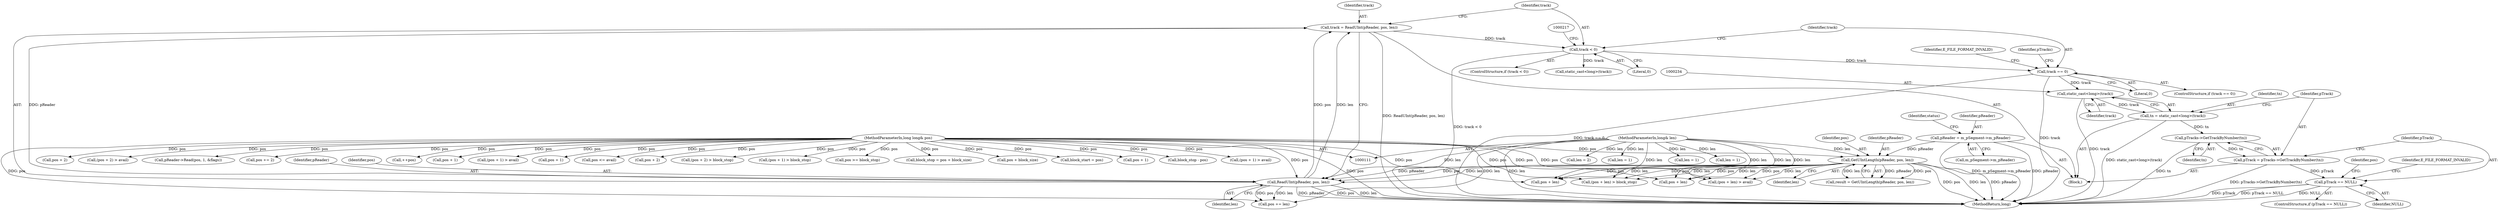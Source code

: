 digraph "1_Android_cc274e2abe8b2a6698a5c47d8aa4bb45f1f9538d_56@del" {
"1000233" [label="(Call,static_cast<long>(track))"];
"1000220" [label="(Call,track == 0)"];
"1000212" [label="(Call,track < 0)"];
"1000205" [label="(Call,track = ReadUInt(pReader, pos, len))"];
"1000207" [label="(Call,ReadUInt(pReader, pos, len))"];
"1000170" [label="(Call,GetUIntLength(pReader, pos, len))"];
"1000126" [label="(Call,pReader = m_pSegment->m_pReader)"];
"1000113" [label="(MethodParameterIn,long long& pos)"];
"1000114" [label="(MethodParameterIn,long& len)"];
"1000231" [label="(Call,tn = static_cast<long>(track))"];
"1000238" [label="(Call,pTracks->GetTrackByNumber(tn))"];
"1000236" [label="(Call,pTrack = pTracks->GetTrackByNumber(tn))"];
"1000241" [label="(Call,pTrack == NULL)"];
"1000242" [label="(Identifier,pTrack)"];
"1000208" [label="(Identifier,pReader)"];
"1000313" [label="(Call,pos <= avail)"];
"1000247" [label="(Identifier,pos)"];
"1000173" [label="(Identifier,len)"];
"1000259" [label="(Call,pos + 2)"];
"1000190" [label="(Call,pos + len)"];
"1000115" [label="(Block,)"];
"1000213" [label="(Identifier,track)"];
"1000235" [label="(Identifier,track)"];
"1000250" [label="(Call,(pos + 2) > block_stop)"];
"1000219" [label="(ControlStructure,if (track == 0))"];
"1000128" [label="(Call,m_pSegment->m_pReader)"];
"1000273" [label="(Call,(pos + 1) > block_stop)"];
"1000317" [label="(Call,pos >= block_stop)"];
"1000170" [label="(Call,GetUIntLength(pReader, pos, len))"];
"1000121" [label="(Call,block_stop = pos + block_size)"];
"1000168" [label="(Call,result = GetUIntLength(pReader, pos, len))"];
"1000162" [label="(Call,len = 1)"];
"1000172" [label="(Identifier,pos)"];
"1000123" [label="(Call,pos + block_size)"];
"1000205" [label="(Call,track = ReadUInt(pReader, pos, len))"];
"1000117" [label="(Call,block_start = pos)"];
"1000231" [label="(Call,tn = static_cast<long>(track))"];
"1000189" [label="(Call,(pos + len) > block_stop)"];
"1000214" [label="(Literal,0)"];
"1000274" [label="(Call,pos + 1)"];
"1000114" [label="(MethodParameterIn,long& len)"];
"1000340" [label="(Call,block_stop - pos)"];
"1000171" [label="(Identifier,pReader)"];
"1000245" [label="(Identifier,E_FILE_FORMAT_INVALID)"];
"1000226" [label="(Identifier,pTracks)"];
"1000209" [label="(Identifier,pos)"];
"1000156" [label="(Call,(pos + 1) > avail)"];
"1000251" [label="(Call,pos + 2)"];
"1000258" [label="(Call,(pos + 2) > avail)"];
"1000240" [label="(ControlStructure,if (pTrack == NULL))"];
"1000264" [label="(Call,len = 2)"];
"1000239" [label="(Identifier,tn)"];
"1000295" [label="(Call,pReader->Read(pos, 1, &flags))"];
"1000246" [label="(Call,pos += len)"];
"1000232" [label="(Identifier,tn)"];
"1000212" [label="(Call,track < 0)"];
"1000198" [label="(Call,pos + len)"];
"1000238" [label="(Call,pTracks->GetTrackByNumber(tn))"];
"1000236" [label="(Call,pTrack = pTracks->GetTrackByNumber(tn))"];
"1000269" [label="(Call,pos += 2)"];
"1000243" [label="(Identifier,NULL)"];
"1000237" [label="(Identifier,pTrack)"];
"1000310" [label="(Call,++pos)"];
"1000224" [label="(Identifier,E_FILE_FORMAT_INVALID)"];
"1000305" [label="(Call,len = 1)"];
"1000127" [label="(Identifier,pReader)"];
"1000197" [label="(Call,(pos + len) > avail)"];
"1000287" [label="(Call,len = 1)"];
"1000241" [label="(Call,pTrack == NULL)"];
"1000363" [label="(MethodReturn,long)"];
"1000135" [label="(Identifier,status)"];
"1000221" [label="(Identifier,track)"];
"1000206" [label="(Identifier,track)"];
"1000222" [label="(Literal,0)"];
"1000210" [label="(Identifier,len)"];
"1000126" [label="(Call,pReader = m_pSegment->m_pReader)"];
"1000282" [label="(Call,pos + 1)"];
"1000113" [label="(MethodParameterIn,long long& pos)"];
"1000281" [label="(Call,(pos + 1) > avail)"];
"1000157" [label="(Call,pos + 1)"];
"1000211" [label="(ControlStructure,if (track < 0))"];
"1000216" [label="(Call,static_cast<long>(track))"];
"1000233" [label="(Call,static_cast<long>(track))"];
"1000220" [label="(Call,track == 0)"];
"1000207" [label="(Call,ReadUInt(pReader, pos, len))"];
"1000233" -> "1000231"  [label="AST: "];
"1000233" -> "1000235"  [label="CFG: "];
"1000234" -> "1000233"  [label="AST: "];
"1000235" -> "1000233"  [label="AST: "];
"1000231" -> "1000233"  [label="CFG: "];
"1000233" -> "1000363"  [label="DDG: track"];
"1000233" -> "1000231"  [label="DDG: track"];
"1000220" -> "1000233"  [label="DDG: track"];
"1000220" -> "1000219"  [label="AST: "];
"1000220" -> "1000222"  [label="CFG: "];
"1000221" -> "1000220"  [label="AST: "];
"1000222" -> "1000220"  [label="AST: "];
"1000224" -> "1000220"  [label="CFG: "];
"1000226" -> "1000220"  [label="CFG: "];
"1000220" -> "1000363"  [label="DDG: track"];
"1000220" -> "1000363"  [label="DDG: track == 0"];
"1000212" -> "1000220"  [label="DDG: track"];
"1000212" -> "1000211"  [label="AST: "];
"1000212" -> "1000214"  [label="CFG: "];
"1000213" -> "1000212"  [label="AST: "];
"1000214" -> "1000212"  [label="AST: "];
"1000217" -> "1000212"  [label="CFG: "];
"1000221" -> "1000212"  [label="CFG: "];
"1000212" -> "1000363"  [label="DDG: track < 0"];
"1000205" -> "1000212"  [label="DDG: track"];
"1000212" -> "1000216"  [label="DDG: track"];
"1000205" -> "1000115"  [label="AST: "];
"1000205" -> "1000207"  [label="CFG: "];
"1000206" -> "1000205"  [label="AST: "];
"1000207" -> "1000205"  [label="AST: "];
"1000213" -> "1000205"  [label="CFG: "];
"1000205" -> "1000363"  [label="DDG: ReadUInt(pReader, pos, len)"];
"1000207" -> "1000205"  [label="DDG: pReader"];
"1000207" -> "1000205"  [label="DDG: pos"];
"1000207" -> "1000205"  [label="DDG: len"];
"1000207" -> "1000210"  [label="CFG: "];
"1000208" -> "1000207"  [label="AST: "];
"1000209" -> "1000207"  [label="AST: "];
"1000210" -> "1000207"  [label="AST: "];
"1000207" -> "1000363"  [label="DDG: pos"];
"1000207" -> "1000363"  [label="DDG: len"];
"1000207" -> "1000363"  [label="DDG: pReader"];
"1000170" -> "1000207"  [label="DDG: pReader"];
"1000170" -> "1000207"  [label="DDG: pos"];
"1000170" -> "1000207"  [label="DDG: len"];
"1000113" -> "1000207"  [label="DDG: pos"];
"1000114" -> "1000207"  [label="DDG: len"];
"1000207" -> "1000246"  [label="DDG: len"];
"1000207" -> "1000246"  [label="DDG: pos"];
"1000170" -> "1000168"  [label="AST: "];
"1000170" -> "1000173"  [label="CFG: "];
"1000171" -> "1000170"  [label="AST: "];
"1000172" -> "1000170"  [label="AST: "];
"1000173" -> "1000170"  [label="AST: "];
"1000168" -> "1000170"  [label="CFG: "];
"1000170" -> "1000363"  [label="DDG: pos"];
"1000170" -> "1000363"  [label="DDG: len"];
"1000170" -> "1000363"  [label="DDG: pReader"];
"1000170" -> "1000168"  [label="DDG: pReader"];
"1000170" -> "1000168"  [label="DDG: pos"];
"1000170" -> "1000168"  [label="DDG: len"];
"1000126" -> "1000170"  [label="DDG: pReader"];
"1000113" -> "1000170"  [label="DDG: pos"];
"1000114" -> "1000170"  [label="DDG: len"];
"1000170" -> "1000189"  [label="DDG: pos"];
"1000170" -> "1000189"  [label="DDG: len"];
"1000170" -> "1000190"  [label="DDG: pos"];
"1000170" -> "1000190"  [label="DDG: len"];
"1000170" -> "1000197"  [label="DDG: pos"];
"1000170" -> "1000197"  [label="DDG: len"];
"1000170" -> "1000198"  [label="DDG: pos"];
"1000170" -> "1000198"  [label="DDG: len"];
"1000126" -> "1000115"  [label="AST: "];
"1000126" -> "1000128"  [label="CFG: "];
"1000127" -> "1000126"  [label="AST: "];
"1000128" -> "1000126"  [label="AST: "];
"1000135" -> "1000126"  [label="CFG: "];
"1000126" -> "1000363"  [label="DDG: pReader"];
"1000126" -> "1000363"  [label="DDG: m_pSegment->m_pReader"];
"1000113" -> "1000111"  [label="AST: "];
"1000113" -> "1000363"  [label="DDG: pos"];
"1000113" -> "1000117"  [label="DDG: pos"];
"1000113" -> "1000121"  [label="DDG: pos"];
"1000113" -> "1000123"  [label="DDG: pos"];
"1000113" -> "1000156"  [label="DDG: pos"];
"1000113" -> "1000157"  [label="DDG: pos"];
"1000113" -> "1000189"  [label="DDG: pos"];
"1000113" -> "1000190"  [label="DDG: pos"];
"1000113" -> "1000197"  [label="DDG: pos"];
"1000113" -> "1000198"  [label="DDG: pos"];
"1000113" -> "1000246"  [label="DDG: pos"];
"1000113" -> "1000250"  [label="DDG: pos"];
"1000113" -> "1000251"  [label="DDG: pos"];
"1000113" -> "1000258"  [label="DDG: pos"];
"1000113" -> "1000259"  [label="DDG: pos"];
"1000113" -> "1000269"  [label="DDG: pos"];
"1000113" -> "1000273"  [label="DDG: pos"];
"1000113" -> "1000274"  [label="DDG: pos"];
"1000113" -> "1000281"  [label="DDG: pos"];
"1000113" -> "1000282"  [label="DDG: pos"];
"1000113" -> "1000295"  [label="DDG: pos"];
"1000113" -> "1000310"  [label="DDG: pos"];
"1000113" -> "1000313"  [label="DDG: pos"];
"1000113" -> "1000317"  [label="DDG: pos"];
"1000113" -> "1000340"  [label="DDG: pos"];
"1000114" -> "1000111"  [label="AST: "];
"1000114" -> "1000363"  [label="DDG: len"];
"1000114" -> "1000162"  [label="DDG: len"];
"1000114" -> "1000189"  [label="DDG: len"];
"1000114" -> "1000190"  [label="DDG: len"];
"1000114" -> "1000197"  [label="DDG: len"];
"1000114" -> "1000198"  [label="DDG: len"];
"1000114" -> "1000246"  [label="DDG: len"];
"1000114" -> "1000264"  [label="DDG: len"];
"1000114" -> "1000287"  [label="DDG: len"];
"1000114" -> "1000305"  [label="DDG: len"];
"1000231" -> "1000115"  [label="AST: "];
"1000232" -> "1000231"  [label="AST: "];
"1000237" -> "1000231"  [label="CFG: "];
"1000231" -> "1000363"  [label="DDG: static_cast<long>(track)"];
"1000231" -> "1000238"  [label="DDG: tn"];
"1000238" -> "1000236"  [label="AST: "];
"1000238" -> "1000239"  [label="CFG: "];
"1000239" -> "1000238"  [label="AST: "];
"1000236" -> "1000238"  [label="CFG: "];
"1000238" -> "1000363"  [label="DDG: tn"];
"1000238" -> "1000236"  [label="DDG: tn"];
"1000236" -> "1000115"  [label="AST: "];
"1000237" -> "1000236"  [label="AST: "];
"1000242" -> "1000236"  [label="CFG: "];
"1000236" -> "1000363"  [label="DDG: pTracks->GetTrackByNumber(tn)"];
"1000236" -> "1000241"  [label="DDG: pTrack"];
"1000241" -> "1000240"  [label="AST: "];
"1000241" -> "1000243"  [label="CFG: "];
"1000242" -> "1000241"  [label="AST: "];
"1000243" -> "1000241"  [label="AST: "];
"1000245" -> "1000241"  [label="CFG: "];
"1000247" -> "1000241"  [label="CFG: "];
"1000241" -> "1000363"  [label="DDG: pTrack"];
"1000241" -> "1000363"  [label="DDG: pTrack == NULL"];
"1000241" -> "1000363"  [label="DDG: NULL"];
}
